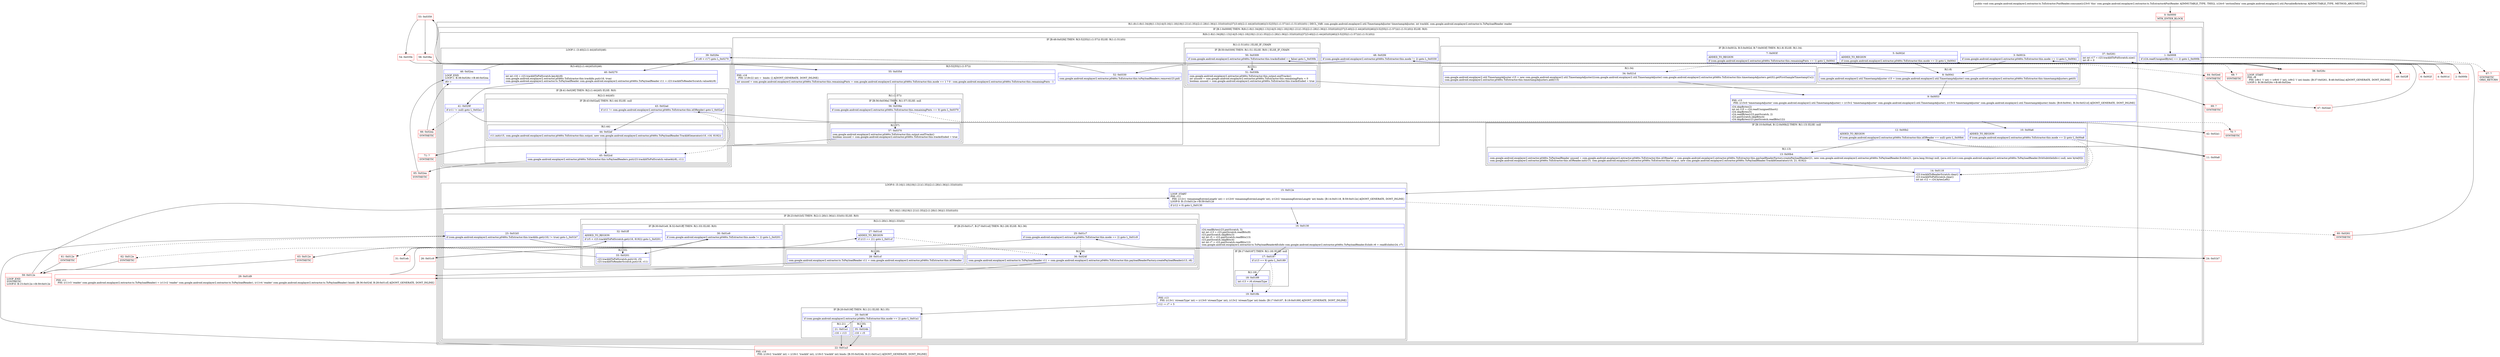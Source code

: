 digraph "CFG forcom.google.android.exoplayer2.extractor.ts.TsExtractor.PmtReader.consume(Lcom\/google\/android\/exoplayer2\/util\/ParsableByteArray;)V" {
subgraph cluster_Region_647321357 {
label = "R(1:(8:(1:8)(1:34)|9|(1:13)|14|(5:16|(1:18)|19|(1:21)(1:35)|(2:(1:28)(1:36)|(1:33)(0))(0))|37|(3:40|(2:(1:44)|45)(0)|46)|(3:52|55|(1:(1:57)))(1:(1:51)(0)))(0)) | DECL_VAR: com.google.android.exoplayer2.util.TimestampAdjuster timestampAdjuster, int trackId, com.google.android.exoplayer2.extractor.ts.TsPayloadReader reader\l";
node [shape=record,color=blue];
subgraph cluster_IfRegion_455330489 {
label = "IF [B:1:0x0008] THEN: R(8:(1:8)(1:34)|9|(1:13)|14|(5:16|(1:18)|19|(1:21)(1:35)|(2:(1:28)(1:36)|(1:33)(0))(0))|37|(3:40|(2:(1:44)|45)(0)|46)|(3:52|55|(1:(1:57)))(1:(1:51)(0))) ELSE: R(0)";
node [shape=record,color=blue];
Node_1 [shape=record,label="{1\:\ 0x0008|if (r24.readUnsignedByte() == 2) goto L_0x000b\l}"];
subgraph cluster_Region_192379066 {
label = "R(8:(1:8)(1:34)|9|(1:13)|14|(5:16|(1:18)|19|(1:21)(1:35)|(2:(1:28)(1:36)|(1:33)(0))(0))|37|(3:40|(2:(1:44)|45)(0)|46)|(3:52|55|(1:(1:57)))(1:(1:51)(0)))";
node [shape=record,color=blue];
subgraph cluster_IfRegion_1024196883 {
label = "IF [B:3:0x001b, B:5:0x002d, B:7:0x003f] THEN: R(1:8) ELSE: R(1:34)";
node [shape=record,color=blue];
Node_3 [shape=record,label="{3\:\ 0x001b|if (com.google.android.exoplayer2.extractor.p046ts.TsExtractor.this.mode == 1) goto L_0x0041\l}"];
Node_5 [shape=record,label="{5\:\ 0x002d|ADDED_TO_REGION\l|if (com.google.android.exoplayer2.extractor.p046ts.TsExtractor.this.mode == 2) goto L_0x0041\l}"];
Node_7 [shape=record,label="{7\:\ 0x003f|ADDED_TO_REGION\l|if (com.google.android.exoplayer2.extractor.p046ts.TsExtractor.this.remainingPmts == 1) goto L_0x0041\l}"];
subgraph cluster_Region_1436273955 {
label = "R(1:8)";
node [shape=record,color=blue];
Node_8 [shape=record,label="{8\:\ 0x0041|com.google.android.exoplayer2.util.TimestampAdjuster r15 = (com.google.android.exoplayer2.util.TimestampAdjuster) com.google.android.exoplayer2.extractor.p046ts.TsExtractor.this.timestampAdjusters.get(0)\l}"];
}
subgraph cluster_Region_1011436540 {
label = "R(1:34)";
node [shape=record,color=blue];
Node_34 [shape=record,label="{34\:\ 0x021d|com.google.android.exoplayer2.util.TimestampAdjuster r15 = new com.google.android.exoplayer2.util.TimestampAdjuster(((com.google.android.exoplayer2.util.TimestampAdjuster) com.google.android.exoplayer2.extractor.p046ts.TsExtractor.this.timestampAdjusters.get(0)).getFirstSampleTimestampUs())\lcom.google.android.exoplayer2.extractor.p046ts.TsExtractor.this.timestampAdjusters.add(r15)\l}"];
}
}
Node_9 [shape=record,label="{9\:\ 0x0053|PHI: r15 \l  PHI: (r15v0 'timestampAdjuster' com.google.android.exoplayer2.util.TimestampAdjuster) = (r15v2 'timestampAdjuster' com.google.android.exoplayer2.util.TimestampAdjuster), (r15v3 'timestampAdjuster' com.google.android.exoplayer2.util.TimestampAdjuster) binds: [B:8:0x0041, B:34:0x021d] A[DONT_GENERATE, DONT_INLINE]\l|r24.skipBytes(2)\lint int r10 = r24.readUnsignedShort()\lr24.skipBytes(5)\lr24.readBytes(r23.pmtScratch, 2)\lr23.pmtScratch.skipBits(4)\lr24.skipBytes(r23.pmtScratch.readBits(12))\l}"];
subgraph cluster_IfRegion_75480012 {
label = "IF [B:10:0x00a6, B:12:0x00b2] THEN: R(1:13) ELSE: null";
node [shape=record,color=blue];
Node_10 [shape=record,label="{10\:\ 0x00a6|ADDED_TO_REGION\l|if (com.google.android.exoplayer2.extractor.p046ts.TsExtractor.this.mode == 2) goto L_0x00a8\l}"];
Node_12 [shape=record,label="{12\:\ 0x00b2|ADDED_TO_REGION\l|if (com.google.android.exoplayer2.extractor.p046ts.TsExtractor.this.id3Reader == null) goto L_0x00b4\l}"];
subgraph cluster_Region_715356371 {
label = "R(1:13)";
node [shape=record,color=blue];
Node_13 [shape=record,label="{13\:\ 0x00b4|com.google.android.exoplayer2.extractor.p046ts.TsPayloadReader unused = com.google.android.exoplayer2.extractor.p046ts.TsExtractor.this.id3Reader = com.google.android.exoplayer2.extractor.p046ts.TsExtractor.this.payloadReaderFactory.createPayloadReader(21, new com.google.android.exoplayer2.extractor.p046ts.TsPayloadReader.EsInfo(21, (java.lang.String) null, (java.util.List\<com.google.android.exoplayer2.extractor.p046ts.TsPayloadReader.DvbSubtitleInfo\>) null, new byte[0]))\lcom.google.android.exoplayer2.extractor.p046ts.TsExtractor.this.id3Reader.init(r15, com.google.android.exoplayer2.extractor.p046ts.TsExtractor.this.output, new com.google.android.exoplayer2.extractor.p046ts.TsPayloadReader.TrackIdGenerator(r10, 21, 8192))\l}"];
}
}
Node_14 [shape=record,label="{14\:\ 0x0118|r23.trackIdToReaderScratch.clear()\lr23.trackIdToPidScratch.clear()\lint int r12 = r24.bytesLeft()\l}"];
subgraph cluster_LoopRegion_1731781624 {
label = "LOOP:0: (5:16|(1:18)|19|(1:21)(1:35)|(2:(1:28)(1:36)|(1:33)(0))(0))";
node [shape=record,color=blue];
Node_15 [shape=record,label="{15\:\ 0x012e|LOOP_START\lPHI: r12 \l  PHI: (r12v1 'remainingEntriesLength' int) = (r12v0 'remainingEntriesLength' int), (r12v2 'remainingEntriesLength' int) binds: [B:14:0x0118, B:59:0x012e] A[DONT_GENERATE, DONT_INLINE]\lLOOP:0: B:15:0x012e\-\>B:59:0x012e\l|if (r12 \> 0) goto L_0x0130\l}"];
subgraph cluster_Region_1471869725 {
label = "R(5:16|(1:18)|19|(1:21)(1:35)|(2:(1:28)(1:36)|(1:33)(0))(0))";
node [shape=record,color=blue];
Node_16 [shape=record,label="{16\:\ 0x0130|r24.readBytes(r23.pmtScratch, 5)\lint int r13 = r23.pmtScratch.readBits(8)\lr23.pmtScratch.skipBits(3)\lint int r5 = r23.pmtScratch.readBits(13)\lr23.pmtScratch.skipBits(4)\lint int r7 = r23.pmtScratch.readBits(12)\lcom.google.android.exoplayer2.extractor.ts.TsPayloadReader$EsInfo com.google.android.exoplayer2.extractor.p046ts.TsPayloadReader.EsInfo r6 = readEsInfo(r24, r7)\l}"];
subgraph cluster_IfRegion_560292265 {
label = "IF [B:17:0x0187] THEN: R(1:18) ELSE: null";
node [shape=record,color=blue];
Node_17 [shape=record,label="{17\:\ 0x0187|if (r13 == 6) goto L_0x0189\l}"];
subgraph cluster_Region_610521189 {
label = "R(1:18)";
node [shape=record,color=blue];
Node_18 [shape=record,label="{18\:\ 0x0189|int r13 = r6.streamType\l}"];
}
}
Node_19 [shape=record,label="{19\:\ 0x018b|PHI: r13 \l  PHI: (r13v1 'streamType' int) = (r13v0 'streamType' int), (r13v2 'streamType' int) binds: [B:17:0x0187, B:18:0x0189] A[DONT_GENERATE, DONT_INLINE]\l|r12 \-= r7 + 5\l}"];
subgraph cluster_IfRegion_140421489 {
label = "IF [B:20:0x019f] THEN: R(1:21) ELSE: R(1:35)";
node [shape=record,color=blue];
Node_20 [shape=record,label="{20\:\ 0x019f|if (com.google.android.exoplayer2.extractor.p046ts.TsExtractor.this.mode == 2) goto L_0x01a1\l}"];
subgraph cluster_Region_1023355968 {
label = "R(1:21)";
node [shape=record,color=blue];
Node_21 [shape=record,label="{21\:\ 0x01a1|r16 = r13\l}"];
}
subgraph cluster_Region_1637462011 {
label = "R(1:35)";
node [shape=record,color=blue];
Node_35 [shape=record,label="{35\:\ 0x024b|r16 = r5\l}"];
}
}
subgraph cluster_IfRegion_221109441 {
label = "IF [B:23:0x01b5] THEN: R(2:(1:28)(1:36)|(1:33)(0)) ELSE: R(0)";
node [shape=record,color=blue];
Node_23 [shape=record,label="{23\:\ 0x01b5|if (com.google.android.exoplayer2.extractor.p046ts.TsExtractor.this.trackIds.get(r16) != true) goto L_0x01b7\l}"];
subgraph cluster_Region_1349796078 {
label = "R(2:(1:28)(1:36)|(1:33)(0))";
node [shape=record,color=blue];
subgraph cluster_IfRegion_1361179069 {
label = "IF [B:25:0x01c7, B:27:0x01cd] THEN: R(1:28) ELSE: R(1:36)";
node [shape=record,color=blue];
Node_25 [shape=record,label="{25\:\ 0x01c7|if (com.google.android.exoplayer2.extractor.p046ts.TsExtractor.this.mode == 2) goto L_0x01c9\l}"];
Node_27 [shape=record,label="{27\:\ 0x01cd|ADDED_TO_REGION\l|if (r13 == 21) goto L_0x01cf\l}"];
subgraph cluster_Region_1315183641 {
label = "R(1:28)";
node [shape=record,color=blue];
Node_28 [shape=record,label="{28\:\ 0x01cf|com.google.android.exoplayer2.extractor.ts.TsPayloadReader r11 = com.google.android.exoplayer2.extractor.p046ts.TsExtractor.this.id3Reader\l}"];
}
subgraph cluster_Region_1811673860 {
label = "R(1:36)";
node [shape=record,color=blue];
Node_36 [shape=record,label="{36\:\ 0x024f|com.google.android.exoplayer2.extractor.ts.TsPayloadReader r11 = com.google.android.exoplayer2.extractor.p046ts.TsExtractor.this.payloadReaderFactory.createPayloadReader(r13, r6)\l}"];
}
}
subgraph cluster_IfRegion_608240292 {
label = "IF [B:30:0x01e9, B:32:0x01ff] THEN: R(1:33) ELSE: R(0)";
node [shape=record,color=blue];
Node_30 [shape=record,label="{30\:\ 0x01e9|if (com.google.android.exoplayer2.extractor.p046ts.TsExtractor.this.mode != 2) goto L_0x0201\l}"];
Node_32 [shape=record,label="{32\:\ 0x01ff|ADDED_TO_REGION\l|if (r5 \< r23.trackIdToPidScratch.get(r16, 8192)) goto L_0x0201\l}"];
subgraph cluster_Region_2050204552 {
label = "R(1:33)";
node [shape=record,color=blue];
Node_33 [shape=record,label="{33\:\ 0x0201|r23.trackIdToPidScratch.put(r16, r5)\lr23.trackIdToReaderScratch.put(r16, r11)\l}"];
}
subgraph cluster_Region_690761975 {
label = "R(0)";
node [shape=record,color=blue];
}
}
}
subgraph cluster_Region_1422135682 {
label = "R(0)";
node [shape=record,color=blue];
}
}
}
}
Node_37 [shape=record,label="{37\:\ 0x0261|int int r17 = r23.trackIdToPidScratch.size()\lint r8 = 0\l}"];
subgraph cluster_LoopRegion_1458334252 {
label = "LOOP:1: (3:40|(2:(1:44)|45)(0)|46)";
node [shape=record,color=blue];
Node_39 [shape=record,label="{39\:\ 0x026e|if (r8 \< r17) goto L_0x0270\l}"];
subgraph cluster_Region_630602562 {
label = "R(3:40|(2:(1:44)|45)(0)|46)";
node [shape=record,color=blue];
Node_40 [shape=record,label="{40\:\ 0x0270|int int r16 = r23.trackIdToPidScratch.keyAt(r8)\lcom.google.android.exoplayer2.extractor.p046ts.TsExtractor.this.trackIds.put(r16, true)\lcom.google.android.exoplayer2.extractor.ts.TsPayloadReader com.google.android.exoplayer2.extractor.p046ts.TsPayloadReader r11 = r23.trackIdToReaderScratch.valueAt(r8)\l}"];
subgraph cluster_IfRegion_95622795 {
label = "IF [B:41:0x029f] THEN: R(2:(1:44)|45) ELSE: R(0)";
node [shape=record,color=blue];
Node_41 [shape=record,label="{41\:\ 0x029f|if (r11 != null) goto L_0x02a1\l}"];
subgraph cluster_Region_624166646 {
label = "R(2:(1:44)|45)";
node [shape=record,color=blue];
subgraph cluster_IfRegion_817602843 {
label = "IF [B:43:0x02ad] THEN: R(1:44) ELSE: null";
node [shape=record,color=blue];
Node_43 [shape=record,label="{43\:\ 0x02ad|if (r11 != com.google.android.exoplayer2.extractor.p046ts.TsExtractor.this.id3Reader) goto L_0x02af\l}"];
subgraph cluster_Region_567954033 {
label = "R(1:44)";
node [shape=record,color=blue];
Node_44 [shape=record,label="{44\:\ 0x02af|r11.init(r15, com.google.android.exoplayer2.extractor.p046ts.TsExtractor.this.output, new com.google.android.exoplayer2.extractor.p046ts.TsPayloadReader.TrackIdGenerator(r10, r16, 8192))\l}"];
}
}
Node_45 [shape=record,label="{45\:\ 0x02cd|com.google.android.exoplayer2.extractor.p046ts.TsExtractor.this.tsPayloadReaders.put(r23.trackIdToPidScratch.valueAt(r8), r11)\l}"];
}
subgraph cluster_Region_929825807 {
label = "R(0)";
node [shape=record,color=blue];
}
}
Node_46 [shape=record,label="{46\:\ 0x02ea|LOOP_END\lLOOP:1: B:38:0x026c\-\>B:46:0x02ea\l|r8++\l}"];
}
}
subgraph cluster_IfRegion_1173176636 {
label = "IF [B:48:0x02fd] THEN: R(3:52|55|(1:(1:57))) ELSE: R(1:(1:51)(0))";
node [shape=record,color=blue];
Node_48 [shape=record,label="{48\:\ 0x02fd|if (com.google.android.exoplayer2.extractor.p046ts.TsExtractor.this.mode != 2) goto L_0x0330\l}"];
subgraph cluster_Region_227441406 {
label = "R(3:52|55|(1:(1:57)))";
node [shape=record,color=blue];
Node_52 [shape=record,label="{52\:\ 0x0330|com.google.android.exoplayer2.extractor.p046ts.TsExtractor.this.tsPayloadReaders.remove(r23.pid)\l}"];
Node_55 [shape=record,label="{55\:\ 0x035d|PHI: r18 \l  PHI: (r18v22 int) =  binds: [] A[DONT_GENERATE, DONT_INLINE]\l|int unused = com.google.android.exoplayer2.extractor.p046ts.TsExtractor.this.remainingPmts = com.google.android.exoplayer2.extractor.p046ts.TsExtractor.this.mode == 1 ? 0 : com.google.android.exoplayer2.extractor.p046ts.TsExtractor.this.remainingPmts \- 1\l}"];
subgraph cluster_Region_2041721548 {
label = "R(1:(1:57))";
node [shape=record,color=blue];
subgraph cluster_IfRegion_782830985 {
label = "IF [B:56:0x036e] THEN: R(1:57) ELSE: null";
node [shape=record,color=blue];
Node_56 [shape=record,label="{56\:\ 0x036e|if (com.google.android.exoplayer2.extractor.p046ts.TsExtractor.this.remainingPmts == 0) goto L_0x0370\l}"];
subgraph cluster_Region_31608257 {
label = "R(1:57)";
node [shape=record,color=blue];
Node_57 [shape=record,label="{57\:\ 0x0370|com.google.android.exoplayer2.extractor.p046ts.TsExtractor.this.output.endTracks()\lboolean unused = com.google.android.exoplayer2.extractor.p046ts.TsExtractor.this.tracksEnded = true\l}"];
}
}
}
}
subgraph cluster_Region_2143653513 {
label = "R(1:(1:51)(0)) | ELSE_IF_CHAIN\l";
node [shape=record,color=blue];
subgraph cluster_IfRegion_386525167 {
label = "IF [B:50:0x0309] THEN: R(1:51) ELSE: R(0) | ELSE_IF_CHAIN\l";
node [shape=record,color=blue];
Node_50 [shape=record,label="{50\:\ 0x0309|if (com.google.android.exoplayer2.extractor.p046ts.TsExtractor.this.tracksEnded == false) goto L_0x030b\l}"];
subgraph cluster_Region_1906992578 {
label = "R(1:51)";
node [shape=record,color=blue];
Node_51 [shape=record,label="{51\:\ 0x030b|com.google.android.exoplayer2.extractor.p046ts.TsExtractor.this.output.endTracks()\lint unused = com.google.android.exoplayer2.extractor.p046ts.TsExtractor.this.remainingPmts = 0\lboolean unused = com.google.android.exoplayer2.extractor.p046ts.TsExtractor.this.tracksEnded = true\l}"];
}
subgraph cluster_Region_1656070771 {
label = "R(0)";
node [shape=record,color=blue];
}
}
}
}
}
subgraph cluster_Region_836225386 {
label = "R(0)";
node [shape=record,color=blue];
}
}
}
Node_0 [shape=record,color=red,label="{0\:\ 0x0000|MTH_ENTER_BLOCK\l}"];
Node_2 [shape=record,color=red,label="{2\:\ 0x000b}"];
Node_4 [shape=record,color=red,label="{4\:\ 0x001d}"];
Node_6 [shape=record,color=red,label="{6\:\ 0x002f}"];
Node_11 [shape=record,color=red,label="{11\:\ 0x00a8}"];
Node_22 [shape=record,color=red,label="{22\:\ 0x01a3|PHI: r16 \l  PHI: (r16v2 'trackId' int) = (r16v1 'trackId' int), (r16v3 'trackId' int) binds: [B:35:0x024b, B:21:0x01a1] A[DONT_GENERATE, DONT_INLINE]\l}"];
Node_24 [shape=record,color=red,label="{24\:\ 0x01b7}"];
Node_26 [shape=record,color=red,label="{26\:\ 0x01c9}"];
Node_29 [shape=record,color=red,label="{29\:\ 0x01d9|PHI: r11 \l  PHI: (r11v3 'reader' com.google.android.exoplayer2.extractor.ts.TsPayloadReader) = (r11v2 'reader' com.google.android.exoplayer2.extractor.ts.TsPayloadReader), (r11v4 'reader' com.google.android.exoplayer2.extractor.ts.TsPayloadReader) binds: [B:36:0x024f, B:28:0x01cf] A[DONT_GENERATE, DONT_INLINE]\l}"];
Node_31 [shape=record,color=red,label="{31\:\ 0x01eb}"];
Node_38 [shape=record,color=red,label="{38\:\ 0x026c|LOOP_START\lPHI: r8 \l  PHI: (r8v1 'i' int) = (r8v0 'i' int), (r8v2 'i' int) binds: [B:37:0x0261, B:46:0x02ea] A[DONT_GENERATE, DONT_INLINE]\lLOOP:1: B:38:0x026c\-\>B:46:0x02ea\l}"];
Node_42 [shape=record,color=red,label="{42\:\ 0x02a1}"];
Node_47 [shape=record,color=red,label="{47\:\ 0x02ed}"];
Node_49 [shape=record,color=red,label="{49\:\ 0x02ff}"];
Node_53 [shape=record,color=red,label="{53\:\ 0x0359}"];
Node_54 [shape=record,color=red,label="{54\:\ 0x035b}"];
Node_58 [shape=record,color=red,label="{58\:\ 0x038a}"];
Node_59 [shape=record,color=red,label="{59\:\ 0x012e|LOOP_END\lSYNTHETIC\lLOOP:0: B:15:0x012e\-\>B:59:0x012e\l}"];
Node_60 [shape=record,color=red,label="{60\:\ 0x0261|SYNTHETIC\l}"];
Node_61 [shape=record,color=red,label="{61\:\ 0x012e|SYNTHETIC\l}"];
Node_62 [shape=record,color=red,label="{62\:\ 0x012e|SYNTHETIC\l}"];
Node_63 [shape=record,color=red,label="{63\:\ 0x012e|SYNTHETIC\l}"];
Node_64 [shape=record,color=red,label="{64\:\ 0x02ed|SYNTHETIC\l}"];
Node_65 [shape=record,color=red,label="{65\:\ 0x02ea|SYNTHETIC\l}"];
Node_66 [shape=record,color=red,label="{66\:\ 0x02ea|SYNTHETIC\l}"];
Node_67 [shape=record,color=red,label="{67\:\ ?|SYNTHETIC\lORIG_RETURN\l}"];
Node_68 [shape=record,color=red,label="{68\:\ ?|SYNTHETIC\l}"];
Node_69 [shape=record,color=red,label="{69\:\ ?|SYNTHETIC\l}"];
Node_70 [shape=record,color=red,label="{70\:\ ?|SYNTHETIC\l}"];
Node_71 [shape=record,color=red,label="{71\:\ ?|SYNTHETIC\l}"];
MethodNode[shape=record,label="{public void com.google.android.exoplayer2.extractor.ts.TsExtractor.PmtReader.consume((r23v0 'this' com.google.android.exoplayer2.extractor.ts.TsExtractor$PmtReader A[IMMUTABLE_TYPE, THIS]), (r24v0 'sectionData' com.google.android.exoplayer2.util.ParsableByteArray A[IMMUTABLE_TYPE, METHOD_ARGUMENT])) }"];
MethodNode -> Node_0;
Node_1 -> Node_2;
Node_1 -> Node_67[style=dashed];
Node_3 -> Node_4[style=dashed];
Node_3 -> Node_8;
Node_5 -> Node_6[style=dashed];
Node_5 -> Node_8;
Node_7 -> Node_8;
Node_7 -> Node_34[style=dashed];
Node_8 -> Node_9;
Node_34 -> Node_9;
Node_9 -> Node_10;
Node_10 -> Node_11;
Node_10 -> Node_14[style=dashed];
Node_12 -> Node_13;
Node_12 -> Node_14[style=dashed];
Node_13 -> Node_14;
Node_14 -> Node_15;
Node_15 -> Node_16;
Node_15 -> Node_60[style=dashed];
Node_16 -> Node_17;
Node_17 -> Node_18;
Node_17 -> Node_19[style=dashed];
Node_18 -> Node_19;
Node_19 -> Node_20;
Node_20 -> Node_21;
Node_20 -> Node_35[style=dashed];
Node_21 -> Node_22;
Node_35 -> Node_22;
Node_23 -> Node_24;
Node_23 -> Node_61[style=dashed];
Node_25 -> Node_26;
Node_25 -> Node_36[style=dashed];
Node_27 -> Node_28;
Node_27 -> Node_36[style=dashed];
Node_28 -> Node_29;
Node_36 -> Node_29;
Node_30 -> Node_31[style=dashed];
Node_30 -> Node_33;
Node_32 -> Node_33;
Node_32 -> Node_62[style=dashed];
Node_33 -> Node_63;
Node_37 -> Node_38;
Node_39 -> Node_40;
Node_39 -> Node_64[style=dashed];
Node_40 -> Node_41;
Node_41 -> Node_42;
Node_41 -> Node_66[style=dashed];
Node_43 -> Node_44;
Node_43 -> Node_45[style=dashed];
Node_44 -> Node_45;
Node_45 -> Node_65;
Node_46 -> Node_38;
Node_48 -> Node_49[style=dashed];
Node_48 -> Node_52;
Node_52 -> Node_53;
Node_55 -> Node_56;
Node_56 -> Node_57;
Node_56 -> Node_70[style=dashed];
Node_57 -> Node_71;
Node_50 -> Node_51;
Node_50 -> Node_68[style=dashed];
Node_51 -> Node_69;
Node_0 -> Node_1;
Node_2 -> Node_3;
Node_4 -> Node_5;
Node_6 -> Node_7;
Node_11 -> Node_12;
Node_22 -> Node_23;
Node_24 -> Node_25;
Node_26 -> Node_27;
Node_29 -> Node_30;
Node_31 -> Node_32;
Node_38 -> Node_39;
Node_42 -> Node_43;
Node_47 -> Node_48;
Node_49 -> Node_50;
Node_53 -> Node_54;
Node_53 -> Node_58;
Node_54 -> Node_55;
Node_58 -> Node_55;
Node_59 -> Node_15;
Node_60 -> Node_37;
Node_61 -> Node_59;
Node_62 -> Node_59;
Node_63 -> Node_59;
Node_64 -> Node_47;
Node_65 -> Node_46;
Node_66 -> Node_46;
}

